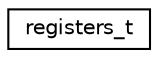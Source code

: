 digraph "Graphical Class Hierarchy"
{
 // LATEX_PDF_SIZE
  edge [fontname="Helvetica",fontsize="10",labelfontname="Helvetica",labelfontsize="10"];
  node [fontname="Helvetica",fontsize="10",shape=record];
  rankdir="LR";
  Node0 [label="registers_t",height=0.2,width=0.4,color="black", fillcolor="white", style="filled",URL="$structregisters__t.html",tooltip="General purpose and special registers declaration."];
}
